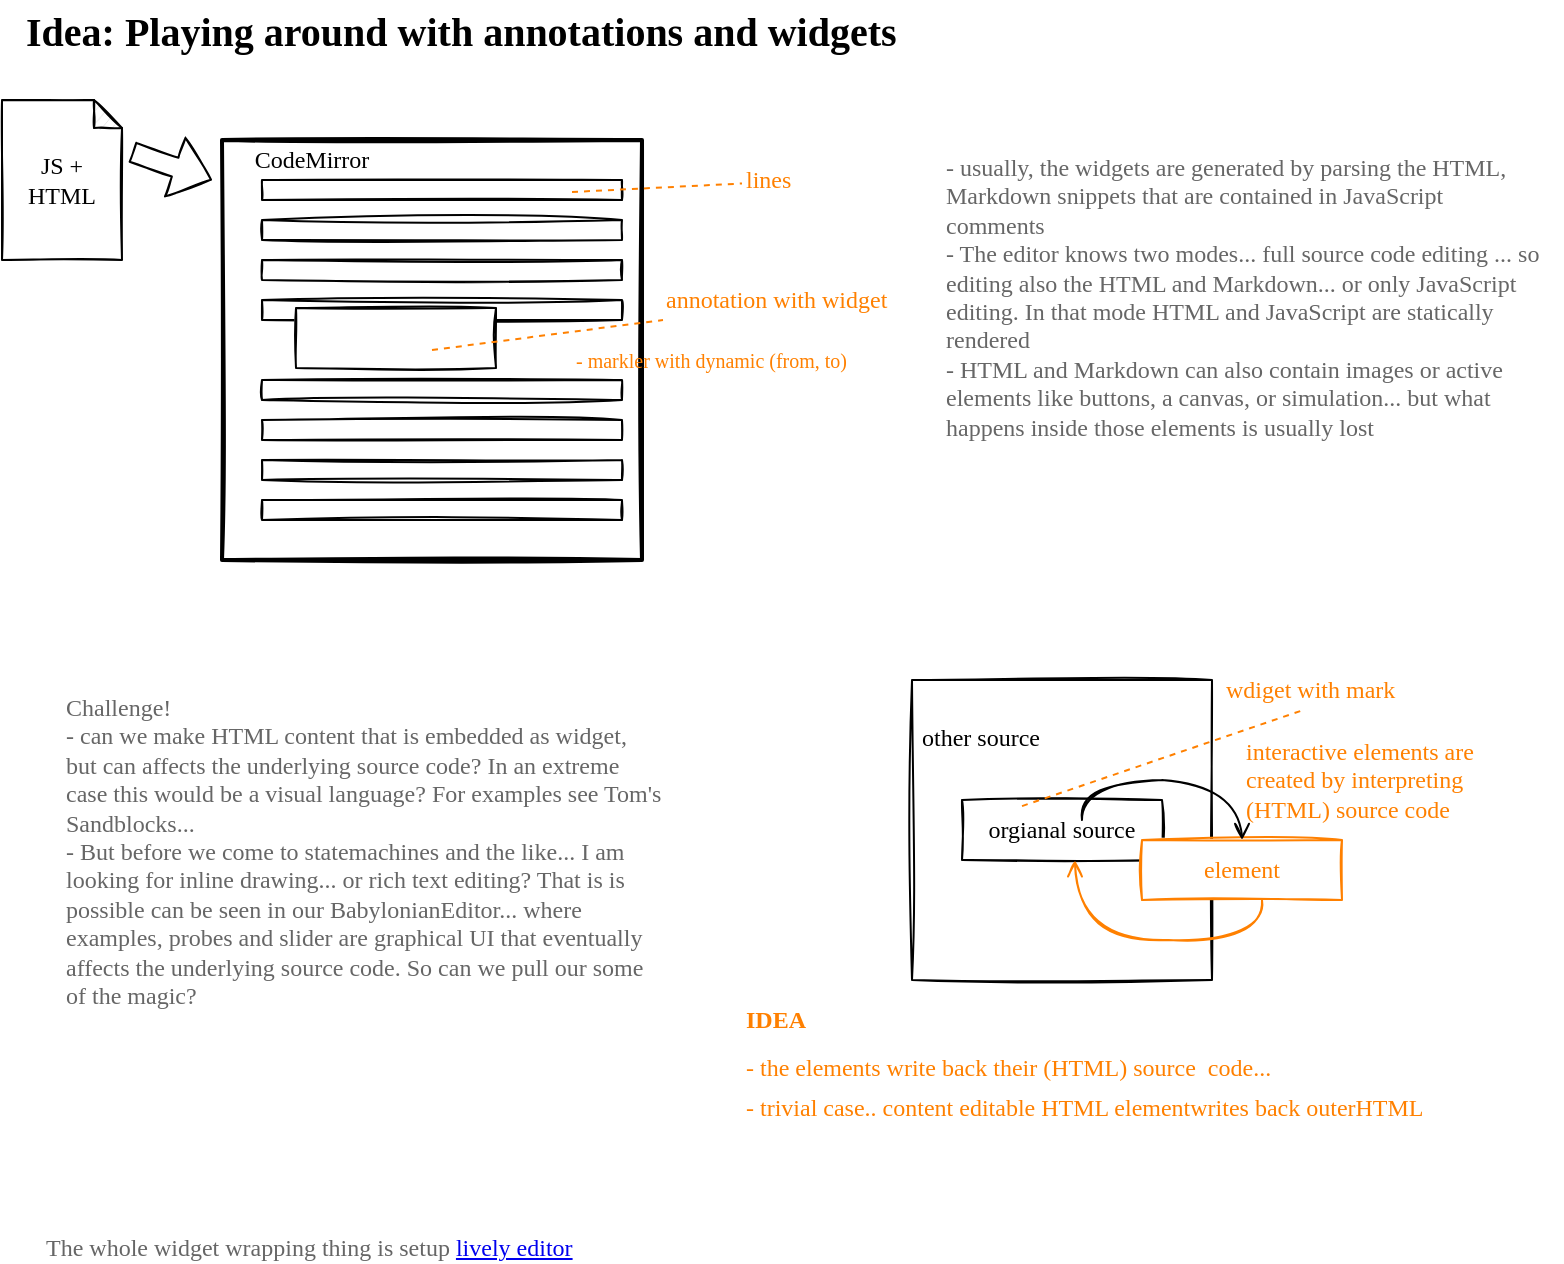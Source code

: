 <mxfile version="16.5.4" type="github">
  <diagram name="Page-1" id="97a40813-6b03-0c74-37c1-0168de264b11">
    <mxGraphModel dx="1220" dy="758" grid="1" gridSize="10" guides="1" tooltips="1" connect="1" arrows="1" fold="1" page="1" pageScale="1" pageWidth="800" pageHeight="300" background="#ffffff" math="0" shadow="0">
      <root>
        <mxCell id="0" />
        <mxCell id="1" parent="0" />
        <mxCell id="XIGxysafGiNYnLOLKL9O-52" value="" style="rounded=0;whiteSpace=wrap;html=1;fontFamily=Virgil;fontSource=https%3A%2F%2Flively-kernel.org%2Flively4%2Flively4-jens%2Fsrc%2Fexternal%2Ffonts%2FVirgil.woff2;sketch=1;" vertex="1" parent="1">
          <mxGeometry x="465" y="340" width="150" height="150" as="geometry" />
        </mxCell>
        <mxCell id="XIGxysafGiNYnLOLKL9O-1" value="Idea: Playing around with annotations and widgets&amp;nbsp;" style="text;html=1;strokeColor=none;fillColor=none;align=left;verticalAlign=middle;whiteSpace=wrap;rounded=0;fontFamily=Virgil;fontSource=https%3A%2F%2Flively-kernel.org%2Flively4%2Flively4-jens%2Fsrc%2Fexternal%2Ffonts%2FVirgil.woff2;fontStyle=1;fontSize=20;" vertex="1" parent="1">
          <mxGeometry x="20" width="550" height="30" as="geometry" />
        </mxCell>
        <mxCell id="XIGxysafGiNYnLOLKL9O-6" value="" style="rounded=0;whiteSpace=wrap;html=1;fontFamily=Virgil;fontSource=https%3A%2F%2Flively-kernel.org%2Flively4%2Flively4-jens%2Fsrc%2Fexternal%2Ffonts%2FVirgil.woff2;sketch=1;strokeWidth=2;" vertex="1" parent="1">
          <mxGeometry x="120" y="70" width="210" height="210" as="geometry" />
        </mxCell>
        <mxCell id="XIGxysafGiNYnLOLKL9O-9" value="JS + HTML" style="shape=note;whiteSpace=wrap;html=1;backgroundOutline=1;darkOpacity=0.05;fontFamily=Virgil;fontSource=https%3A%2F%2Flively-kernel.org%2Flively4%2Flively4-jens%2Fsrc%2Fexternal%2Ffonts%2FVirgil.woff2;size=14;sketch=1;" vertex="1" parent="1">
          <mxGeometry x="10" y="50" width="60" height="80" as="geometry" />
        </mxCell>
        <mxCell id="XIGxysafGiNYnLOLKL9O-10" value="CodeMirror" style="text;html=1;strokeColor=none;fillColor=none;align=center;verticalAlign=middle;whiteSpace=wrap;rounded=0;fontFamily=Virgil;fontSource=https%3A%2F%2Flively-kernel.org%2Flively4%2Flively4-jens%2Fsrc%2Fexternal%2Ffonts%2FVirgil.woff2;fontStyle=0" vertex="1" parent="1">
          <mxGeometry x="130" y="70" width="70" height="20" as="geometry" />
        </mxCell>
        <mxCell id="XIGxysafGiNYnLOLKL9O-23" value="" style="rounded=0;whiteSpace=wrap;html=1;fontFamily=Virgil;fontSource=https%3A%2F%2Flively-kernel.org%2Flively4%2Flively4-jens%2Fsrc%2Fexternal%2Ffonts%2FVirgil.woff2;sketch=1;" vertex="1" parent="1">
          <mxGeometry x="140" y="90" width="180" height="10" as="geometry" />
        </mxCell>
        <mxCell id="XIGxysafGiNYnLOLKL9O-24" value="" style="rounded=0;whiteSpace=wrap;html=1;fontFamily=Virgil;fontSource=https%3A%2F%2Flively-kernel.org%2Flively4%2Flively4-jens%2Fsrc%2Fexternal%2Ffonts%2FVirgil.woff2;sketch=1;" vertex="1" parent="1">
          <mxGeometry x="140" y="110" width="180" height="10" as="geometry" />
        </mxCell>
        <mxCell id="XIGxysafGiNYnLOLKL9O-25" value="" style="rounded=0;whiteSpace=wrap;html=1;fontFamily=Virgil;fontSource=https%3A%2F%2Flively-kernel.org%2Flively4%2Flively4-jens%2Fsrc%2Fexternal%2Ffonts%2FVirgil.woff2;sketch=1;" vertex="1" parent="1">
          <mxGeometry x="140" y="130" width="180" height="10" as="geometry" />
        </mxCell>
        <mxCell id="XIGxysafGiNYnLOLKL9O-26" value="" style="rounded=0;whiteSpace=wrap;html=1;fontFamily=Virgil;fontSource=https%3A%2F%2Flively-kernel.org%2Flively4%2Flively4-jens%2Fsrc%2Fexternal%2Ffonts%2FVirgil.woff2;sketch=1;" vertex="1" parent="1">
          <mxGeometry x="140" y="150" width="180" height="10" as="geometry" />
        </mxCell>
        <mxCell id="XIGxysafGiNYnLOLKL9O-28" value="" style="rounded=0;whiteSpace=wrap;html=1;fontFamily=Virgil;fontSource=https%3A%2F%2Flively-kernel.org%2Flively4%2Flively4-jens%2Fsrc%2Fexternal%2Ffonts%2FVirgil.woff2;sketch=1;" vertex="1" parent="1">
          <mxGeometry x="140" y="190" width="180" height="10" as="geometry" />
        </mxCell>
        <mxCell id="XIGxysafGiNYnLOLKL9O-29" value="" style="rounded=0;whiteSpace=wrap;html=1;fontFamily=Virgil;fontSource=https%3A%2F%2Flively-kernel.org%2Flively4%2Flively4-jens%2Fsrc%2Fexternal%2Ffonts%2FVirgil.woff2;sketch=1;" vertex="1" parent="1">
          <mxGeometry x="140" y="210" width="180" height="10" as="geometry" />
        </mxCell>
        <mxCell id="XIGxysafGiNYnLOLKL9O-30" value="" style="rounded=0;whiteSpace=wrap;html=1;fontFamily=Virgil;fontSource=https%3A%2F%2Flively-kernel.org%2Flively4%2Flively4-jens%2Fsrc%2Fexternal%2Ffonts%2FVirgil.woff2;sketch=1;" vertex="1" parent="1">
          <mxGeometry x="140" y="230" width="180" height="10" as="geometry" />
        </mxCell>
        <mxCell id="XIGxysafGiNYnLOLKL9O-31" value="" style="rounded=0;whiteSpace=wrap;html=1;fontFamily=Virgil;fontSource=https%3A%2F%2Flively-kernel.org%2Flively4%2Flively4-jens%2Fsrc%2Fexternal%2Ffonts%2FVirgil.woff2;sketch=1;" vertex="1" parent="1">
          <mxGeometry x="140" y="250" width="180" height="10" as="geometry" />
        </mxCell>
        <mxCell id="XIGxysafGiNYnLOLKL9O-34" value="lines" style="text;html=1;strokeColor=none;fillColor=none;align=left;verticalAlign=middle;whiteSpace=wrap;rounded=0;fontFamily=Virgil;fontSource=https%3A%2F%2Flively-kernel.org%2Flively4%2Flively4-jens%2Fsrc%2Fexternal%2Ffonts%2FVirgil.woff2;fontStyle=0;fontColor=#FF8000;" vertex="1" parent="1">
          <mxGeometry x="380" y="80" width="70" height="20" as="geometry" />
        </mxCell>
        <mxCell id="XIGxysafGiNYnLOLKL9O-35" value="" style="endArrow=none;dashed=1;html=1;rounded=0;fontFamily=Virgil;fontSource=https%3A%2F%2Flively-kernel.org%2Flively4%2Flively4-jens%2Fsrc%2Fexternal%2Ffonts%2FVirgil.woff2;fontSize=20;strokeColor=#FF8000;" edge="1" parent="1" target="XIGxysafGiNYnLOLKL9O-34">
          <mxGeometry width="50" height="50" relative="1" as="geometry">
            <mxPoint x="295" y="96" as="sourcePoint" />
            <mxPoint x="310" y="130" as="targetPoint" />
          </mxGeometry>
        </mxCell>
        <mxCell id="XIGxysafGiNYnLOLKL9O-36" value="" style="rounded=0;whiteSpace=wrap;html=1;fontFamily=Virgil;fontSource=https%3A%2F%2Flively-kernel.org%2Flively4%2Flively4-jens%2Fsrc%2Fexternal%2Ffonts%2FVirgil.woff2;sketch=1;" vertex="1" parent="1">
          <mxGeometry x="157" y="154" width="100" height="30" as="geometry" />
        </mxCell>
        <mxCell id="XIGxysafGiNYnLOLKL9O-37" value="annotation with widget" style="text;html=1;strokeColor=none;fillColor=none;align=left;verticalAlign=middle;whiteSpace=wrap;rounded=0;fontFamily=Virgil;fontSource=https%3A%2F%2Flively-kernel.org%2Flively4%2Flively4-jens%2Fsrc%2Fexternal%2Ffonts%2FVirgil.woff2;fontStyle=0;fontColor=#FF8000;" vertex="1" parent="1">
          <mxGeometry x="340" y="140" width="155" height="20" as="geometry" />
        </mxCell>
        <mxCell id="XIGxysafGiNYnLOLKL9O-38" value="" style="endArrow=none;dashed=1;html=1;rounded=0;fontFamily=Virgil;fontSource=https%3A%2F%2Flively-kernel.org%2Flively4%2Flively4-jens%2Fsrc%2Fexternal%2Ffonts%2FVirgil.woff2;fontSize=20;strokeColor=#FF8000;" edge="1" parent="1" target="XIGxysafGiNYnLOLKL9O-37">
          <mxGeometry width="50" height="50" relative="1" as="geometry">
            <mxPoint x="225" y="175.0" as="sourcePoint" />
            <mxPoint x="240" y="209" as="targetPoint" />
          </mxGeometry>
        </mxCell>
        <mxCell id="XIGxysafGiNYnLOLKL9O-41" value="- markler with dynamic (from, to)" style="text;html=1;strokeColor=none;fillColor=none;align=left;verticalAlign=middle;whiteSpace=wrap;rounded=0;fontFamily=Virgil;fontSource=https%3A%2F%2Flively-kernel.org%2Flively4%2Flively4-jens%2Fsrc%2Fexternal%2Ffonts%2FVirgil.woff2;fontStyle=0;fontColor=#FF8000;fontSize=10;" vertex="1" parent="1">
          <mxGeometry x="295" y="170" width="195" height="20" as="geometry" />
        </mxCell>
        <mxCell id="XIGxysafGiNYnLOLKL9O-42" value="" style="shape=flexArrow;endArrow=classic;html=1;rounded=0;fontFamily=Virgil;fontSource=https%3A%2F%2Flively-kernel.org%2Flively4%2Flively4-jens%2Fsrc%2Fexternal%2Ffonts%2FVirgil.woff2;fontSize=12;fontColor=default;strokeColor=default;fillColor=default;sketch=1;" edge="1" parent="1">
          <mxGeometry width="50" height="50" relative="1" as="geometry">
            <mxPoint x="75" y="76" as="sourcePoint" />
            <mxPoint x="115" y="90" as="targetPoint" />
          </mxGeometry>
        </mxCell>
        <mxCell id="XIGxysafGiNYnLOLKL9O-47" value="- usually, the widgets are generated by parsing the HTML, Markdown snippets that are contained in JavaScript comments&amp;nbsp;&lt;br&gt;- The editor knows two modes... full source code editing ... so editing also the HTML and Markdown... or only JavaScript editing. In that mode HTML and JavaScript are statically rendered&lt;br&gt;- HTML and Markdown can also contain images or active elements like buttons, a canvas, or simulation... but what happens inside those elements is usually lost" style="text;html=1;strokeColor=none;fillColor=none;align=left;verticalAlign=top;whiteSpace=wrap;rounded=0;labelBorderColor=none;sketch=1;fontFamily=Virgil;fontSource=https%3A%2F%2Flively-kernel.org%2Flively4%2Flively4-jens%2Fsrc%2Fexternal%2Ffonts%2FVirgil.woff2;fontSize=12;fontColor=#666666;" vertex="1" parent="1">
          <mxGeometry x="480" y="70" width="300" height="110" as="geometry" />
        </mxCell>
        <mxCell id="XIGxysafGiNYnLOLKL9O-49" value="Challenge!&lt;br&gt;- can we make HTML content that is embedded as widget, but can affects the underlying source code? In an extreme case this would be a visual language? For examples see Tom&#39;s Sandblocks...&lt;br&gt;- But before we come to statemachines and the like... I am looking for inline drawing... or rich text editing? That is is possible can be seen in our BabylonianEditor... where examples, probes and slider are graphical UI that eventually affects the underlying source code. So can we pull our some of the magic?&amp;nbsp;&lt;br&gt;" style="text;html=1;strokeColor=none;fillColor=none;align=left;verticalAlign=top;whiteSpace=wrap;rounded=0;labelBorderColor=none;sketch=1;fontFamily=Virgil;fontSource=https%3A%2F%2Flively-kernel.org%2Flively4%2Flively4-jens%2Fsrc%2Fexternal%2Ffonts%2FVirgil.woff2;fontSize=12;fontColor=#666666;" vertex="1" parent="1">
          <mxGeometry x="40" y="340" width="300" height="110" as="geometry" />
        </mxCell>
        <mxCell id="XIGxysafGiNYnLOLKL9O-50" value="orgianal source" style="rounded=0;whiteSpace=wrap;html=1;fontFamily=Virgil;fontSource=https%3A%2F%2Flively-kernel.org%2Flively4%2Flively4-jens%2Fsrc%2Fexternal%2Ffonts%2FVirgil.woff2;sketch=1;" vertex="1" parent="1">
          <mxGeometry x="490" y="400" width="100" height="30" as="geometry" />
        </mxCell>
        <mxCell id="XIGxysafGiNYnLOLKL9O-51" value="wdiget with mark" style="text;html=1;strokeColor=none;fillColor=none;align=left;verticalAlign=middle;whiteSpace=wrap;rounded=0;fontFamily=Virgil;fontSource=https%3A%2F%2Flively-kernel.org%2Flively4%2Flively4-jens%2Fsrc%2Fexternal%2Ffonts%2FVirgil.woff2;fontStyle=0;fontColor=#FF8000;" vertex="1" parent="1">
          <mxGeometry x="620" y="335" width="140" height="20" as="geometry" />
        </mxCell>
        <mxCell id="XIGxysafGiNYnLOLKL9O-53" value="" style="endArrow=none;dashed=1;html=1;rounded=0;fontFamily=Virgil;fontSource=https%3A%2F%2Flively-kernel.org%2Flively4%2Flively4-jens%2Fsrc%2Fexternal%2Ffonts%2FVirgil.woff2;fontSize=20;strokeColor=#FF8000;" edge="1" parent="1" target="XIGxysafGiNYnLOLKL9O-51">
          <mxGeometry width="50" height="50" relative="1" as="geometry">
            <mxPoint x="520" y="403.05" as="sourcePoint" />
            <mxPoint x="660" y="386.958" as="targetPoint" />
          </mxGeometry>
        </mxCell>
        <mxCell id="XIGxysafGiNYnLOLKL9O-54" value="&lt;div style=&quot;text-align: center&quot;&gt;&lt;span&gt;&lt;font color=&quot;#000000&quot; face=&quot;virgil&quot;&gt;&amp;nbsp;other source&lt;/font&gt;&lt;/span&gt;&lt;/div&gt;" style="text;whiteSpace=wrap;html=1;fontSize=12;fontFamily=Virgil;fontColor=#FF8000;" vertex="1" parent="1">
          <mxGeometry x="465" y="355" width="110" height="30" as="geometry" />
        </mxCell>
        <mxCell id="XIGxysafGiNYnLOLKL9O-56" value="IDEA" style="text;html=1;strokeColor=none;fillColor=none;align=left;verticalAlign=middle;whiteSpace=wrap;rounded=0;fontFamily=Virgil;fontSource=https%3A%2F%2Flively-kernel.org%2Flively4%2Flively4-jens%2Fsrc%2Fexternal%2Ffonts%2FVirgil.woff2;fontStyle=1;fontColor=#FF8000;" vertex="1" parent="1">
          <mxGeometry x="380" y="500" width="60" height="20" as="geometry" />
        </mxCell>
        <mxCell id="XIGxysafGiNYnLOLKL9O-57" value="element" style="rounded=0;whiteSpace=wrap;html=1;fontFamily=Virgil;fontSource=https%3A%2F%2Flively-kernel.org%2Flively4%2Flively4-jens%2Fsrc%2Fexternal%2Ffonts%2FVirgil.woff2;sketch=1;strokeColor=#FF8000;fontColor=#FF8000;" vertex="1" parent="1">
          <mxGeometry x="580" y="420" width="100" height="30" as="geometry" />
        </mxCell>
        <mxCell id="XIGxysafGiNYnLOLKL9O-59" value="" style="endArrow=open;html=1;rounded=0;fontFamily=Virgil;fontSource=https%3A%2F%2Flively-kernel.org%2Flively4%2Flively4-jens%2Fsrc%2Fexternal%2Ffonts%2FVirgil.woff2;fontSize=12;fontColor=#000000;strokeColor=#FF8000;endFill=0;sketch=1;edgeStyle=orthogonalEdgeStyle;curved=1;entryX=0.565;entryY=1.005;entryDx=0;entryDy=0;entryPerimeter=0;" edge="1" parent="1" source="XIGxysafGiNYnLOLKL9O-57" target="XIGxysafGiNYnLOLKL9O-50">
          <mxGeometry width="50" height="50" relative="1" as="geometry">
            <mxPoint x="710" y="430" as="sourcePoint" />
            <mxPoint x="640" y="470" as="targetPoint" />
            <Array as="points">
              <mxPoint x="640" y="470" />
              <mxPoint x="547" y="470" />
            </Array>
          </mxGeometry>
        </mxCell>
        <mxCell id="XIGxysafGiNYnLOLKL9O-60" value="- the elements write back their (HTML) source  code... " style="text;strokeColor=none;fillColor=none;align=left;verticalAlign=top;whiteSpace=wrap;rounded=0;fontFamily=Virgil;fontSource=https%3A%2F%2Flively-kernel.org%2Flively4%2Flively4-jens%2Fsrc%2Fexternal%2Ffonts%2FVirgil.woff2;fontStyle=0;fontColor=#FF8000;spacingLeft=0;spacing=2;horizontal=1;" vertex="1" parent="1">
          <mxGeometry x="380" y="520" width="410" height="50" as="geometry" />
        </mxCell>
        <mxCell id="XIGxysafGiNYnLOLKL9O-62" value="" style="endArrow=open;html=1;rounded=0;fontFamily=Virgil;fontSource=https%3A%2F%2Flively-kernel.org%2Flively4%2Flively4-jens%2Fsrc%2Fexternal%2Ffonts%2FVirgil.woff2;fontSize=12;fontColor=#000000;strokeColor=#000000;endFill=0;sketch=1;edgeStyle=orthogonalEdgeStyle;curved=1;" edge="1" parent="1" target="XIGxysafGiNYnLOLKL9O-57">
          <mxGeometry width="50" height="50" relative="1" as="geometry">
            <mxPoint x="550" y="410" as="sourcePoint" />
            <mxPoint x="556.5" y="440.15" as="targetPoint" />
            <Array as="points">
              <mxPoint x="550" y="390" />
              <mxPoint x="630" y="390" />
            </Array>
          </mxGeometry>
        </mxCell>
        <mxCell id="XIGxysafGiNYnLOLKL9O-64" value="interactive elements are created by interpreting (HTML) source code" style="text;html=1;strokeColor=none;fillColor=none;align=left;verticalAlign=middle;whiteSpace=wrap;rounded=0;fontFamily=Virgil;fontSource=https%3A%2F%2Flively-kernel.org%2Flively4%2Flively4-jens%2Fsrc%2Fexternal%2Ffonts%2FVirgil.woff2;fontStyle=0;fontColor=#FF8000;" vertex="1" parent="1">
          <mxGeometry x="630" y="380" width="150" height="20" as="geometry" />
        </mxCell>
        <mxCell id="XIGxysafGiNYnLOLKL9O-65" value="- trivial case.. content editable HTML elementwrites back outerHTML" style="text;strokeColor=none;fillColor=none;align=left;verticalAlign=top;whiteSpace=wrap;rounded=0;fontFamily=Virgil;fontSource=https%3A%2F%2Flively-kernel.org%2Flively4%2Flively4-jens%2Fsrc%2Fexternal%2Ffonts%2FVirgil.woff2;fontStyle=0;fontColor=#FF8000;html=1;" vertex="1" parent="1">
          <mxGeometry x="380" y="540" width="405" height="50" as="geometry" />
        </mxCell>
        <mxCell id="XIGxysafGiNYnLOLKL9O-66" value="The whole widget wrapping thing is setup &lt;a&gt;lively editor&lt;/a&gt;" style="text;html=1;align=left;verticalAlign=top;resizable=0;points=[];autosize=1;strokeColor=none;fillColor=none;fontSize=12;fontFamily=Virgil;fontColor=#666666;" vertex="1" parent="1">
          <mxGeometry x="30" y="610" width="330" height="20" as="geometry" />
        </mxCell>
      </root>
    </mxGraphModel>
  </diagram>
</mxfile>
